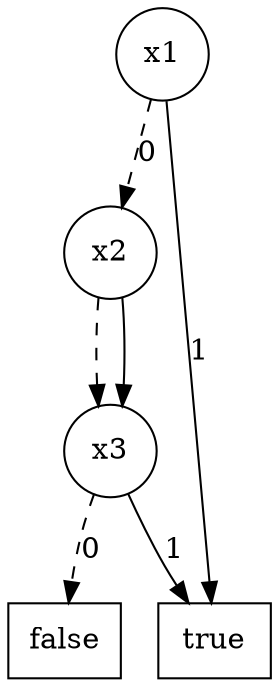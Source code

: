 digraph G {
fontsize = 12;
center = true;
ratio=auto;

x1 [label=x1, shape=circle]
x2 [label=x2, shape=circle]
x3 [label=x3, shape=circle]
true [label=true, shape=box]
false [label=false, shape=box]

x1->x2 [label = 0, style=dashed]
x1->true [label=1, style=solid]
x2->x3 [style=dashed]
x2->x3 [style=solid]
x3->true [label=1, style=solid]
x3->false [label=0, style=dashed]

}
